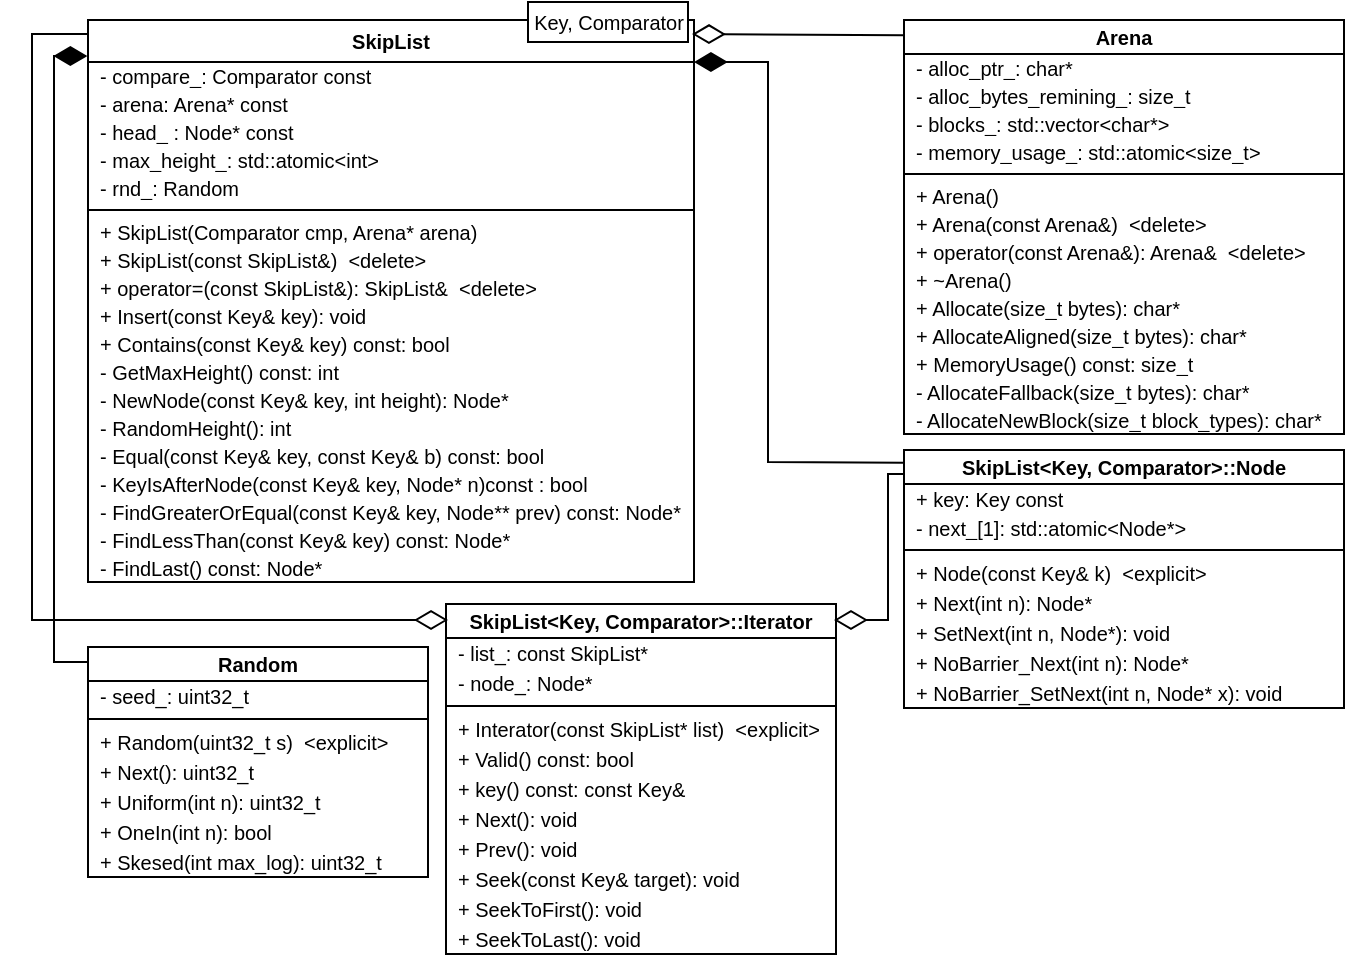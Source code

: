 <mxfile version="12.1.0" type="device" pages="1"><diagram id="nDmuBW9h7p2_wenKGpNe" name="Page-1"><mxGraphModel dx="927" dy="534" grid="1" gridSize="10" guides="1" tooltips="1" connect="1" arrows="1" fold="1" page="1" pageScale="1" pageWidth="1654" pageHeight="1169" math="0" shadow="0"><root><mxCell id="0"/><mxCell id="1" parent="0"/><mxCell id="Gac1oFfl-_KmYqMjaavx-148" value="SkipList" style="swimlane;fontStyle=1;align=center;verticalAlign=middle;childLayout=stackLayout;horizontal=1;startSize=21;horizontalStack=0;resizeParent=1;resizeParentMax=0;resizeLast=0;collapsible=1;marginBottom=0;fontSize=10;" parent="1" vertex="1"><mxGeometry x="450" y="79" width="303" height="281" as="geometry"/></mxCell><mxCell id="Gac1oFfl-_KmYqMjaavx-149" value="- compare_: Comparator const" style="text;strokeColor=none;fillColor=none;align=left;verticalAlign=middle;spacingLeft=4;spacingRight=4;overflow=hidden;rotatable=0;points=[[0,0.5],[1,0.5]];portConstraint=eastwest;fontSize=10;" parent="Gac1oFfl-_KmYqMjaavx-148" vertex="1"><mxGeometry y="21" width="303" height="14" as="geometry"/></mxCell><mxCell id="Gac1oFfl-_KmYqMjaavx-150" value="- arena: Arena* const" style="text;strokeColor=none;fillColor=none;align=left;verticalAlign=middle;spacingLeft=4;spacingRight=4;overflow=hidden;rotatable=0;points=[[0,0.5],[1,0.5]];portConstraint=eastwest;fontSize=10;" parent="Gac1oFfl-_KmYqMjaavx-148" vertex="1"><mxGeometry y="35" width="303" height="14" as="geometry"/></mxCell><mxCell id="Gac1oFfl-_KmYqMjaavx-151" value="- head_ : Node* const" style="text;strokeColor=none;fillColor=none;align=left;verticalAlign=middle;spacingLeft=4;spacingRight=4;overflow=hidden;rotatable=0;points=[[0,0.5],[1,0.5]];portConstraint=eastwest;fontSize=10;" parent="Gac1oFfl-_KmYqMjaavx-148" vertex="1"><mxGeometry y="49" width="303" height="14" as="geometry"/></mxCell><mxCell id="Gac1oFfl-_KmYqMjaavx-152" value="- max_height_: std::atomic&lt;int&gt;" style="text;strokeColor=none;fillColor=none;align=left;verticalAlign=middle;spacingLeft=4;spacingRight=4;overflow=hidden;rotatable=0;points=[[0,0.5],[1,0.5]];portConstraint=eastwest;fontSize=10;" parent="Gac1oFfl-_KmYqMjaavx-148" vertex="1"><mxGeometry y="63" width="303" height="14" as="geometry"/></mxCell><mxCell id="Gac1oFfl-_KmYqMjaavx-153" value="- rnd_: Random" style="text;strokeColor=none;fillColor=none;align=left;verticalAlign=middle;spacingLeft=4;spacingRight=4;overflow=hidden;rotatable=0;points=[[0,0.5],[1,0.5]];portConstraint=eastwest;fontSize=10;" parent="Gac1oFfl-_KmYqMjaavx-148" vertex="1"><mxGeometry y="77" width="303" height="14" as="geometry"/></mxCell><mxCell id="Gac1oFfl-_KmYqMjaavx-155" value="" style="line;strokeWidth=1;fillColor=none;align=left;verticalAlign=middle;spacingTop=-1;spacingLeft=3;spacingRight=3;rotatable=0;labelPosition=right;points=[];portConstraint=eastwest;" parent="Gac1oFfl-_KmYqMjaavx-148" vertex="1"><mxGeometry y="91" width="303" height="8" as="geometry"/></mxCell><mxCell id="Gac1oFfl-_KmYqMjaavx-156" value="+ SkipList(Comparator cmp, Arena* arena) " style="text;strokeColor=none;fillColor=none;align=left;verticalAlign=middle;spacingLeft=4;spacingRight=4;overflow=hidden;rotatable=0;points=[[0,0.5],[1,0.5]];portConstraint=eastwest;fontSize=10;fontStyle=0" parent="Gac1oFfl-_KmYqMjaavx-148" vertex="1"><mxGeometry y="99" width="303" height="14" as="geometry"/></mxCell><mxCell id="Gac1oFfl-_KmYqMjaavx-157" value="+ SkipList(const SkipList&amp;)  &lt;delete&gt;" style="text;strokeColor=none;fillColor=none;align=left;verticalAlign=middle;spacingLeft=4;spacingRight=4;overflow=hidden;rotatable=0;points=[[0,0.5],[1,0.5]];portConstraint=eastwest;fontSize=10;fontStyle=0" parent="Gac1oFfl-_KmYqMjaavx-148" vertex="1"><mxGeometry y="113" width="303" height="14" as="geometry"/></mxCell><mxCell id="Gac1oFfl-_KmYqMjaavx-158" value="+ operator=(const SkipList&amp;): SkipList&amp;  &lt;delete&gt;" style="text;strokeColor=none;fillColor=none;align=left;verticalAlign=middle;spacingLeft=4;spacingRight=4;overflow=hidden;rotatable=0;points=[[0,0.5],[1,0.5]];portConstraint=eastwest;fontSize=10;fontStyle=0" parent="Gac1oFfl-_KmYqMjaavx-148" vertex="1"><mxGeometry y="127" width="303" height="14" as="geometry"/></mxCell><mxCell id="Gac1oFfl-_KmYqMjaavx-159" value="+ Insert(const Key&amp; key): void" style="text;strokeColor=none;fillColor=none;align=left;verticalAlign=middle;spacingLeft=4;spacingRight=4;overflow=hidden;rotatable=0;points=[[0,0.5],[1,0.5]];portConstraint=eastwest;fontSize=10;fontStyle=0" parent="Gac1oFfl-_KmYqMjaavx-148" vertex="1"><mxGeometry y="141" width="303" height="14" as="geometry"/></mxCell><mxCell id="Gac1oFfl-_KmYqMjaavx-160" value="+ Contains(const Key&amp; key) const: bool" style="text;strokeColor=none;fillColor=none;align=left;verticalAlign=middle;spacingLeft=4;spacingRight=4;overflow=hidden;rotatable=0;points=[[0,0.5],[1,0.5]];portConstraint=eastwest;fontSize=10;fontStyle=0" parent="Gac1oFfl-_KmYqMjaavx-148" vertex="1"><mxGeometry y="155" width="303" height="14" as="geometry"/></mxCell><mxCell id="Gac1oFfl-_KmYqMjaavx-163" value="- GetMaxHeight() const: int" style="text;strokeColor=none;fillColor=none;align=left;verticalAlign=middle;spacingLeft=4;spacingRight=4;overflow=hidden;rotatable=0;points=[[0,0.5],[1,0.5]];portConstraint=eastwest;fontSize=10;" parent="Gac1oFfl-_KmYqMjaavx-148" vertex="1"><mxGeometry y="169" width="303" height="14" as="geometry"/></mxCell><mxCell id="Gac1oFfl-_KmYqMjaavx-164" value="- NewNode(const Key&amp; key, int height): Node*" style="text;strokeColor=none;fillColor=none;align=left;verticalAlign=middle;spacingLeft=4;spacingRight=4;overflow=hidden;rotatable=0;points=[[0,0.5],[1,0.5]];portConstraint=eastwest;fontSize=10;" parent="Gac1oFfl-_KmYqMjaavx-148" vertex="1"><mxGeometry y="183" width="303" height="14" as="geometry"/></mxCell><mxCell id="Gac1oFfl-_KmYqMjaavx-165" value="- RandomHeight(): int" style="text;strokeColor=none;fillColor=none;align=left;verticalAlign=middle;spacingLeft=4;spacingRight=4;overflow=hidden;rotatable=0;points=[[0,0.5],[1,0.5]];portConstraint=eastwest;fontSize=10;" parent="Gac1oFfl-_KmYqMjaavx-148" vertex="1"><mxGeometry y="197" width="303" height="14" as="geometry"/></mxCell><mxCell id="Gac1oFfl-_KmYqMjaavx-166" value="- Equal(const Key&amp; key, const Key&amp; b) const: bool" style="text;strokeColor=none;fillColor=none;align=left;verticalAlign=middle;spacingLeft=4;spacingRight=4;overflow=hidden;rotatable=0;points=[[0,0.5],[1,0.5]];portConstraint=eastwest;fontSize=10;" parent="Gac1oFfl-_KmYqMjaavx-148" vertex="1"><mxGeometry y="211" width="303" height="14" as="geometry"/></mxCell><mxCell id="Gac1oFfl-_KmYqMjaavx-167" value="- KeyIsAfterNode(const Key&amp; key, Node* n)const : bool" style="text;strokeColor=none;fillColor=none;align=left;verticalAlign=middle;spacingLeft=4;spacingRight=4;overflow=hidden;rotatable=0;points=[[0,0.5],[1,0.5]];portConstraint=eastwest;fontSize=10;" parent="Gac1oFfl-_KmYqMjaavx-148" vertex="1"><mxGeometry y="225" width="303" height="14" as="geometry"/></mxCell><mxCell id="Gac1oFfl-_KmYqMjaavx-168" value="- FindGreaterOrEqual(const Key&amp; key, Node** prev) const: Node*" style="text;strokeColor=none;fillColor=none;align=left;verticalAlign=middle;spacingLeft=4;spacingRight=4;overflow=hidden;rotatable=0;points=[[0,0.5],[1,0.5]];portConstraint=eastwest;fontSize=10;" parent="Gac1oFfl-_KmYqMjaavx-148" vertex="1"><mxGeometry y="239" width="303" height="14" as="geometry"/></mxCell><mxCell id="Gac1oFfl-_KmYqMjaavx-154" value="- FindLessThan(const Key&amp; key) const: Node*" style="text;strokeColor=none;fillColor=none;align=left;verticalAlign=middle;spacingLeft=4;spacingRight=4;overflow=hidden;rotatable=0;points=[[0,0.5],[1,0.5]];portConstraint=eastwest;fontSize=10;" parent="Gac1oFfl-_KmYqMjaavx-148" vertex="1"><mxGeometry y="253" width="303" height="14" as="geometry"/></mxCell><mxCell id="Gac1oFfl-_KmYqMjaavx-169" value="- FindLast() const: Node*" style="text;strokeColor=none;fillColor=none;align=left;verticalAlign=middle;spacingLeft=4;spacingRight=4;overflow=hidden;rotatable=0;points=[[0,0.5],[1,0.5]];portConstraint=eastwest;fontSize=10;" parent="Gac1oFfl-_KmYqMjaavx-148" vertex="1"><mxGeometry y="267" width="303" height="14" as="geometry"/></mxCell><mxCell id="Gac1oFfl-_KmYqMjaavx-171" value="&lt;span style=&quot;text-align: left&quot;&gt;Key, Comparator&lt;/span&gt;" style="html=1;fontSize=10;" parent="1" vertex="1"><mxGeometry x="670" y="70" width="80" height="20" as="geometry"/></mxCell><mxCell id="Gac1oFfl-_KmYqMjaavx-181" value="SkipList&lt;Key, Comparator&gt;::Node" style="swimlane;fontStyle=1;align=center;verticalAlign=middle;childLayout=stackLayout;horizontal=1;startSize=17;horizontalStack=0;resizeParent=1;resizeParentMax=0;resizeLast=0;collapsible=1;marginBottom=0;fontSize=10;" parent="1" vertex="1"><mxGeometry x="858" y="294" width="220" height="129" as="geometry"/></mxCell><mxCell id="Gac1oFfl-_KmYqMjaavx-196" value="+ key: Key const" style="text;strokeColor=none;fillColor=none;align=left;verticalAlign=middle;spacingLeft=4;spacingRight=4;overflow=hidden;rotatable=0;points=[[0,0.5],[1,0.5]];portConstraint=eastwest;fontSize=10;" parent="Gac1oFfl-_KmYqMjaavx-181" vertex="1"><mxGeometry y="17" width="220" height="15" as="geometry"/></mxCell><mxCell id="Gac1oFfl-_KmYqMjaavx-182" value="- next_[1]: std::atomic&lt;Node*&gt;" style="text;strokeColor=none;fillColor=none;align=left;verticalAlign=middle;spacingLeft=4;spacingRight=4;overflow=hidden;rotatable=0;points=[[0,0.5],[1,0.5]];portConstraint=eastwest;fontSize=10;" parent="Gac1oFfl-_KmYqMjaavx-181" vertex="1"><mxGeometry y="32" width="220" height="14" as="geometry"/></mxCell><mxCell id="Gac1oFfl-_KmYqMjaavx-188" value="" style="line;strokeWidth=1;fillColor=none;align=left;verticalAlign=middle;spacingTop=-1;spacingLeft=3;spacingRight=3;rotatable=0;labelPosition=right;points=[];portConstraint=eastwest;" parent="Gac1oFfl-_KmYqMjaavx-181" vertex="1"><mxGeometry y="46" width="220" height="8" as="geometry"/></mxCell><mxCell id="Gac1oFfl-_KmYqMjaavx-198" value="+ Node(const Key&amp; k)  &lt;explicit&gt;" style="text;strokeColor=none;fillColor=none;align=left;verticalAlign=middle;spacingLeft=4;spacingRight=4;overflow=hidden;rotatable=0;points=[[0,0.5],[1,0.5]];portConstraint=eastwest;fontSize=10;" parent="Gac1oFfl-_KmYqMjaavx-181" vertex="1"><mxGeometry y="54" width="220" height="15" as="geometry"/></mxCell><mxCell id="Gac1oFfl-_KmYqMjaavx-199" value="+ Next(int n): Node*" style="text;strokeColor=none;fillColor=none;align=left;verticalAlign=middle;spacingLeft=4;spacingRight=4;overflow=hidden;rotatable=0;points=[[0,0.5],[1,0.5]];portConstraint=eastwest;fontSize=10;" parent="Gac1oFfl-_KmYqMjaavx-181" vertex="1"><mxGeometry y="69" width="220" height="15" as="geometry"/></mxCell><mxCell id="Gac1oFfl-_KmYqMjaavx-200" value="+ SetNext(int n, Node*): void" style="text;strokeColor=none;fillColor=none;align=left;verticalAlign=middle;spacingLeft=4;spacingRight=4;overflow=hidden;rotatable=0;points=[[0,0.5],[1,0.5]];portConstraint=eastwest;fontSize=10;" parent="Gac1oFfl-_KmYqMjaavx-181" vertex="1"><mxGeometry y="84" width="220" height="15" as="geometry"/></mxCell><mxCell id="Gac1oFfl-_KmYqMjaavx-201" value="+ NoBarrier_Next(int n): Node*" style="text;strokeColor=none;fillColor=none;align=left;verticalAlign=middle;spacingLeft=4;spacingRight=4;overflow=hidden;rotatable=0;points=[[0,0.5],[1,0.5]];portConstraint=eastwest;fontSize=10;" parent="Gac1oFfl-_KmYqMjaavx-181" vertex="1"><mxGeometry y="99" width="220" height="15" as="geometry"/></mxCell><mxCell id="Gac1oFfl-_KmYqMjaavx-202" value="+ NoBarrier_SetNext(int n, Node* x): void" style="text;strokeColor=none;fillColor=none;align=left;verticalAlign=middle;spacingLeft=4;spacingRight=4;overflow=hidden;rotatable=0;points=[[0,0.5],[1,0.5]];portConstraint=eastwest;fontSize=10;" parent="Gac1oFfl-_KmYqMjaavx-181" vertex="1"><mxGeometry y="114" width="220" height="15" as="geometry"/></mxCell><mxCell id="Gac1oFfl-_KmYqMjaavx-203" value="Arena" style="swimlane;fontStyle=1;align=center;verticalAlign=middle;childLayout=stackLayout;horizontal=1;startSize=17;horizontalStack=0;resizeParent=1;resizeParentMax=0;resizeLast=0;collapsible=1;marginBottom=0;fontSize=10;" parent="1" vertex="1"><mxGeometry x="858" y="79" width="220" height="207" as="geometry"/></mxCell><mxCell id="Gac1oFfl-_KmYqMjaavx-204" value="- alloc_ptr_: char*" style="text;strokeColor=none;fillColor=none;align=left;verticalAlign=middle;spacingLeft=4;spacingRight=4;overflow=hidden;rotatable=0;points=[[0,0.5],[1,0.5]];portConstraint=eastwest;fontSize=10;" parent="Gac1oFfl-_KmYqMjaavx-203" vertex="1"><mxGeometry y="17" width="220" height="14" as="geometry"/></mxCell><mxCell id="Gac1oFfl-_KmYqMjaavx-205" value="- alloc_bytes_remining_: size_t" style="text;strokeColor=none;fillColor=none;align=left;verticalAlign=middle;spacingLeft=4;spacingRight=4;overflow=hidden;rotatable=0;points=[[0,0.5],[1,0.5]];portConstraint=eastwest;fontSize=10;" parent="Gac1oFfl-_KmYqMjaavx-203" vertex="1"><mxGeometry y="31" width="220" height="14" as="geometry"/></mxCell><mxCell id="Gac1oFfl-_KmYqMjaavx-206" value="- blocks_: std::vector&lt;char*&gt;" style="text;strokeColor=none;fillColor=none;align=left;verticalAlign=middle;spacingLeft=4;spacingRight=4;overflow=hidden;rotatable=0;points=[[0,0.5],[1,0.5]];portConstraint=eastwest;fontSize=10;" parent="Gac1oFfl-_KmYqMjaavx-203" vertex="1"><mxGeometry y="45" width="220" height="14" as="geometry"/></mxCell><mxCell id="Gac1oFfl-_KmYqMjaavx-207" value="- memory_usage_: std::atomic&lt;size_t&gt;" style="text;strokeColor=none;fillColor=none;align=left;verticalAlign=middle;spacingLeft=4;spacingRight=4;overflow=hidden;rotatable=0;points=[[0,0.5],[1,0.5]];portConstraint=eastwest;fontSize=10;" parent="Gac1oFfl-_KmYqMjaavx-203" vertex="1"><mxGeometry y="59" width="220" height="14" as="geometry"/></mxCell><mxCell id="Gac1oFfl-_KmYqMjaavx-208" value="" style="line;strokeWidth=1;fillColor=none;align=left;verticalAlign=middle;spacingTop=-1;spacingLeft=3;spacingRight=3;rotatable=0;labelPosition=right;points=[];portConstraint=eastwest;" parent="Gac1oFfl-_KmYqMjaavx-203" vertex="1"><mxGeometry y="73" width="220" height="8" as="geometry"/></mxCell><mxCell id="Gac1oFfl-_KmYqMjaavx-209" value="+ Arena()" style="text;strokeColor=none;fillColor=none;align=left;verticalAlign=middle;spacingLeft=4;spacingRight=4;overflow=hidden;rotatable=0;points=[[0,0.5],[1,0.5]];portConstraint=eastwest;fontSize=10;fontStyle=0" parent="Gac1oFfl-_KmYqMjaavx-203" vertex="1"><mxGeometry y="81" width="220" height="14" as="geometry"/></mxCell><mxCell id="Gac1oFfl-_KmYqMjaavx-210" value="+ Arena(const Arena&amp;)  &lt;delete&gt;" style="text;strokeColor=none;fillColor=none;align=left;verticalAlign=middle;spacingLeft=4;spacingRight=4;overflow=hidden;rotatable=0;points=[[0,0.5],[1,0.5]];portConstraint=eastwest;fontSize=10;fontStyle=0" parent="Gac1oFfl-_KmYqMjaavx-203" vertex="1"><mxGeometry y="95" width="220" height="14" as="geometry"/></mxCell><mxCell id="Gac1oFfl-_KmYqMjaavx-211" value="+ operator(const Arena&amp;): Arena&amp;  &lt;delete&gt;" style="text;strokeColor=none;fillColor=none;align=left;verticalAlign=middle;spacingLeft=4;spacingRight=4;overflow=hidden;rotatable=0;points=[[0,0.5],[1,0.5]];portConstraint=eastwest;fontSize=10;fontStyle=0" parent="Gac1oFfl-_KmYqMjaavx-203" vertex="1"><mxGeometry y="109" width="220" height="14" as="geometry"/></mxCell><mxCell id="Gac1oFfl-_KmYqMjaavx-212" value="+ ~Arena()" style="text;strokeColor=none;fillColor=none;align=left;verticalAlign=middle;spacingLeft=4;spacingRight=4;overflow=hidden;rotatable=0;points=[[0,0.5],[1,0.5]];portConstraint=eastwest;fontSize=10;fontStyle=0" parent="Gac1oFfl-_KmYqMjaavx-203" vertex="1"><mxGeometry y="123" width="220" height="14" as="geometry"/></mxCell><mxCell id="Gac1oFfl-_KmYqMjaavx-213" value="+ Allocate(size_t bytes): char*" style="text;strokeColor=none;fillColor=none;align=left;verticalAlign=middle;spacingLeft=4;spacingRight=4;overflow=hidden;rotatable=0;points=[[0,0.5],[1,0.5]];portConstraint=eastwest;fontSize=10;fontStyle=0" parent="Gac1oFfl-_KmYqMjaavx-203" vertex="1"><mxGeometry y="137" width="220" height="14" as="geometry"/></mxCell><mxCell id="Gac1oFfl-_KmYqMjaavx-214" value="+ AllocateAligned(size_t bytes): char*" style="text;strokeColor=none;fillColor=none;align=left;verticalAlign=middle;spacingLeft=4;spacingRight=4;overflow=hidden;rotatable=0;points=[[0,0.5],[1,0.5]];portConstraint=eastwest;fontSize=10;fontStyle=0" parent="Gac1oFfl-_KmYqMjaavx-203" vertex="1"><mxGeometry y="151" width="220" height="14" as="geometry"/></mxCell><mxCell id="Gac1oFfl-_KmYqMjaavx-215" value="+ MemoryUsage() const: size_t" style="text;strokeColor=none;fillColor=none;align=left;verticalAlign=middle;spacingLeft=4;spacingRight=4;overflow=hidden;rotatable=0;points=[[0,0.5],[1,0.5]];portConstraint=eastwest;fontSize=10;fontStyle=0" parent="Gac1oFfl-_KmYqMjaavx-203" vertex="1"><mxGeometry y="165" width="220" height="14" as="geometry"/></mxCell><mxCell id="Gac1oFfl-_KmYqMjaavx-216" value="- AllocateFallback(size_t bytes): char*" style="text;strokeColor=none;fillColor=none;align=left;verticalAlign=middle;spacingLeft=4;spacingRight=4;overflow=hidden;rotatable=0;points=[[0,0.5],[1,0.5]];portConstraint=eastwest;fontSize=10;" parent="Gac1oFfl-_KmYqMjaavx-203" vertex="1"><mxGeometry y="179" width="220" height="14" as="geometry"/></mxCell><mxCell id="Gac1oFfl-_KmYqMjaavx-217" value="- AllocateNewBlock(size_t block_types): char*" style="text;strokeColor=none;fillColor=none;align=left;verticalAlign=middle;spacingLeft=4;spacingRight=4;overflow=hidden;rotatable=0;points=[[0,0.5],[1,0.5]];portConstraint=eastwest;fontSize=10;" parent="Gac1oFfl-_KmYqMjaavx-203" vertex="1"><mxGeometry y="193" width="220" height="14" as="geometry"/></mxCell><mxCell id="Gac1oFfl-_KmYqMjaavx-218" value="" style="endArrow=diamondThin;endFill=0;endSize=14;html=1;fontSize=10;exitX=0;exitY=0.037;exitDx=0;exitDy=0;exitPerimeter=0;" parent="1" edge="1" source="Gac1oFfl-_KmYqMjaavx-203"><mxGeometry width="160" relative="1" as="geometry"><mxPoint x="820" y="86" as="sourcePoint"/><mxPoint x="752" y="86" as="targetPoint"/></mxGeometry></mxCell><mxCell id="Gac1oFfl-_KmYqMjaavx-219" value="" style="endArrow=diamondThin;endFill=1;endSize=14;html=1;fontSize=10;entryX=0.99;entryY=0;entryDx=0;entryDy=0;entryPerimeter=0;rounded=0;exitX=0;exitY=0.049;exitDx=0;exitDy=0;exitPerimeter=0;" parent="1" edge="1" source="Gac1oFfl-_KmYqMjaavx-181"><mxGeometry width="160" relative="1" as="geometry"><mxPoint x="820" y="300" as="sourcePoint"/><mxPoint x="752.97" y="100" as="targetPoint"/><Array as="points"><mxPoint x="790" y="300"/><mxPoint x="790" y="100"/></Array></mxGeometry></mxCell><mxCell id="Gac1oFfl-_KmYqMjaavx-220" value="Random" style="swimlane;fontStyle=1;align=center;verticalAlign=middle;childLayout=stackLayout;horizontal=1;startSize=17;horizontalStack=0;resizeParent=1;resizeParentMax=0;resizeLast=0;collapsible=1;marginBottom=0;fontSize=10;" parent="1" vertex="1"><mxGeometry x="450" y="392.5" width="170" height="115" as="geometry"/></mxCell><mxCell id="Gac1oFfl-_KmYqMjaavx-221" value="- seed_: uint32_t" style="text;strokeColor=none;fillColor=none;align=left;verticalAlign=middle;spacingLeft=4;spacingRight=4;overflow=hidden;rotatable=0;points=[[0,0.5],[1,0.5]];portConstraint=eastwest;fontSize=10;" parent="Gac1oFfl-_KmYqMjaavx-220" vertex="1"><mxGeometry y="17" width="170" height="15" as="geometry"/></mxCell><mxCell id="Gac1oFfl-_KmYqMjaavx-223" value="" style="line;strokeWidth=1;fillColor=none;align=left;verticalAlign=middle;spacingTop=-1;spacingLeft=3;spacingRight=3;rotatable=0;labelPosition=right;points=[];portConstraint=eastwest;" parent="Gac1oFfl-_KmYqMjaavx-220" vertex="1"><mxGeometry y="32" width="170" height="8" as="geometry"/></mxCell><mxCell id="Gac1oFfl-_KmYqMjaavx-224" value="+ Random(uint32_t s)  &lt;explicit&gt;" style="text;strokeColor=none;fillColor=none;align=left;verticalAlign=middle;spacingLeft=4;spacingRight=4;overflow=hidden;rotatable=0;points=[[0,0.5],[1,0.5]];portConstraint=eastwest;fontSize=10;" parent="Gac1oFfl-_KmYqMjaavx-220" vertex="1"><mxGeometry y="40" width="170" height="15" as="geometry"/></mxCell><mxCell id="Gac1oFfl-_KmYqMjaavx-225" value="+ Next(): uint32_t" style="text;strokeColor=none;fillColor=none;align=left;verticalAlign=middle;spacingLeft=4;spacingRight=4;overflow=hidden;rotatable=0;points=[[0,0.5],[1,0.5]];portConstraint=eastwest;fontSize=10;" parent="Gac1oFfl-_KmYqMjaavx-220" vertex="1"><mxGeometry y="55" width="170" height="15" as="geometry"/></mxCell><mxCell id="Gac1oFfl-_KmYqMjaavx-226" value="+ Uniform(int n): uint32_t" style="text;strokeColor=none;fillColor=none;align=left;verticalAlign=middle;spacingLeft=4;spacingRight=4;overflow=hidden;rotatable=0;points=[[0,0.5],[1,0.5]];portConstraint=eastwest;fontSize=10;" parent="Gac1oFfl-_KmYqMjaavx-220" vertex="1"><mxGeometry y="70" width="170" height="15" as="geometry"/></mxCell><mxCell id="Gac1oFfl-_KmYqMjaavx-227" value="+ OneIn(int n): bool" style="text;strokeColor=none;fillColor=none;align=left;verticalAlign=middle;spacingLeft=4;spacingRight=4;overflow=hidden;rotatable=0;points=[[0,0.5],[1,0.5]];portConstraint=eastwest;fontSize=10;" parent="Gac1oFfl-_KmYqMjaavx-220" vertex="1"><mxGeometry y="85" width="170" height="15" as="geometry"/></mxCell><mxCell id="Gac1oFfl-_KmYqMjaavx-228" value="+ Skesed(int max_log): uint32_t" style="text;strokeColor=none;fillColor=none;align=left;verticalAlign=middle;spacingLeft=4;spacingRight=4;overflow=hidden;rotatable=0;points=[[0,0.5],[1,0.5]];portConstraint=eastwest;fontSize=10;" parent="Gac1oFfl-_KmYqMjaavx-220" vertex="1"><mxGeometry y="100" width="170" height="15" as="geometry"/></mxCell><mxCell id="Gac1oFfl-_KmYqMjaavx-229" value="" style="endArrow=diamondThin;endFill=1;endSize=14;html=1;fontSize=10;entryX=-0.011;entryY=-0.212;entryDx=0;entryDy=0;entryPerimeter=0;rounded=0;" parent="1" edge="1"><mxGeometry width="160" relative="1" as="geometry"><mxPoint x="450" y="400" as="sourcePoint"/><mxPoint x="449.667" y="97.032" as="targetPoint"/><Array as="points"><mxPoint x="433" y="400"/><mxPoint x="433" y="97"/></Array></mxGeometry></mxCell><mxCell id="6xbnNFwerpiERFmxqwV5-1" value="SkipList&lt;Key, Comparator&gt;::Iterator" style="swimlane;fontStyle=1;align=center;verticalAlign=middle;childLayout=stackLayout;horizontal=1;startSize=17;horizontalStack=0;resizeParent=1;resizeParentMax=0;resizeLast=0;collapsible=1;marginBottom=0;fontSize=10;" vertex="1" parent="1"><mxGeometry x="629" y="371" width="195" height="175" as="geometry"/></mxCell><mxCell id="6xbnNFwerpiERFmxqwV5-2" value="- list_: const SkipList*" style="text;strokeColor=none;fillColor=none;align=left;verticalAlign=middle;spacingLeft=4;spacingRight=4;overflow=hidden;rotatable=0;points=[[0,0.5],[1,0.5]];portConstraint=eastwest;fontSize=10;" vertex="1" parent="6xbnNFwerpiERFmxqwV5-1"><mxGeometry y="17" width="195" height="15" as="geometry"/></mxCell><mxCell id="6xbnNFwerpiERFmxqwV5-9" value="- node_: Node*" style="text;strokeColor=none;fillColor=none;align=left;verticalAlign=middle;spacingLeft=4;spacingRight=4;overflow=hidden;rotatable=0;points=[[0,0.5],[1,0.5]];portConstraint=eastwest;fontSize=10;" vertex="1" parent="6xbnNFwerpiERFmxqwV5-1"><mxGeometry y="32" width="195" height="15" as="geometry"/></mxCell><mxCell id="6xbnNFwerpiERFmxqwV5-3" value="" style="line;strokeWidth=1;fillColor=none;align=left;verticalAlign=middle;spacingTop=-1;spacingLeft=3;spacingRight=3;rotatable=0;labelPosition=right;points=[];portConstraint=eastwest;" vertex="1" parent="6xbnNFwerpiERFmxqwV5-1"><mxGeometry y="47" width="195" height="8" as="geometry"/></mxCell><mxCell id="6xbnNFwerpiERFmxqwV5-4" value="+ Interator(const SkipList* list)  &lt;explicit&gt;" style="text;strokeColor=none;fillColor=none;align=left;verticalAlign=middle;spacingLeft=4;spacingRight=4;overflow=hidden;rotatable=0;points=[[0,0.5],[1,0.5]];portConstraint=eastwest;fontSize=10;" vertex="1" parent="6xbnNFwerpiERFmxqwV5-1"><mxGeometry y="55" width="195" height="15" as="geometry"/></mxCell><mxCell id="6xbnNFwerpiERFmxqwV5-5" value="+ Valid() const: bool" style="text;strokeColor=none;fillColor=none;align=left;verticalAlign=middle;spacingLeft=4;spacingRight=4;overflow=hidden;rotatable=0;points=[[0,0.5],[1,0.5]];portConstraint=eastwest;fontSize=10;" vertex="1" parent="6xbnNFwerpiERFmxqwV5-1"><mxGeometry y="70" width="195" height="15" as="geometry"/></mxCell><mxCell id="6xbnNFwerpiERFmxqwV5-6" value="+ key() const: const Key&amp;" style="text;strokeColor=none;fillColor=none;align=left;verticalAlign=middle;spacingLeft=4;spacingRight=4;overflow=hidden;rotatable=0;points=[[0,0.5],[1,0.5]];portConstraint=eastwest;fontSize=10;" vertex="1" parent="6xbnNFwerpiERFmxqwV5-1"><mxGeometry y="85" width="195" height="15" as="geometry"/></mxCell><mxCell id="6xbnNFwerpiERFmxqwV5-7" value="+ Next(): void" style="text;strokeColor=none;fillColor=none;align=left;verticalAlign=middle;spacingLeft=4;spacingRight=4;overflow=hidden;rotatable=0;points=[[0,0.5],[1,0.5]];portConstraint=eastwest;fontSize=10;" vertex="1" parent="6xbnNFwerpiERFmxqwV5-1"><mxGeometry y="100" width="195" height="15" as="geometry"/></mxCell><mxCell id="6xbnNFwerpiERFmxqwV5-8" value="+ Prev(): void" style="text;strokeColor=none;fillColor=none;align=left;verticalAlign=middle;spacingLeft=4;spacingRight=4;overflow=hidden;rotatable=0;points=[[0,0.5],[1,0.5]];portConstraint=eastwest;fontSize=10;" vertex="1" parent="6xbnNFwerpiERFmxqwV5-1"><mxGeometry y="115" width="195" height="15" as="geometry"/></mxCell><mxCell id="6xbnNFwerpiERFmxqwV5-10" value="+ Seek(const Key&amp; target): void" style="text;strokeColor=none;fillColor=none;align=left;verticalAlign=middle;spacingLeft=4;spacingRight=4;overflow=hidden;rotatable=0;points=[[0,0.5],[1,0.5]];portConstraint=eastwest;fontSize=10;" vertex="1" parent="6xbnNFwerpiERFmxqwV5-1"><mxGeometry y="130" width="195" height="15" as="geometry"/></mxCell><mxCell id="6xbnNFwerpiERFmxqwV5-11" value="+ SeekToFirst(): void" style="text;strokeColor=none;fillColor=none;align=left;verticalAlign=middle;spacingLeft=4;spacingRight=4;overflow=hidden;rotatable=0;points=[[0,0.5],[1,0.5]];portConstraint=eastwest;fontSize=10;" vertex="1" parent="6xbnNFwerpiERFmxqwV5-1"><mxGeometry y="145" width="195" height="15" as="geometry"/></mxCell><mxCell id="6xbnNFwerpiERFmxqwV5-12" value="+ SeekToLast(): void" style="text;strokeColor=none;fillColor=none;align=left;verticalAlign=middle;spacingLeft=4;spacingRight=4;overflow=hidden;rotatable=0;points=[[0,0.5],[1,0.5]];portConstraint=eastwest;fontSize=10;" vertex="1" parent="6xbnNFwerpiERFmxqwV5-1"><mxGeometry y="160" width="195" height="15" as="geometry"/></mxCell><mxCell id="6xbnNFwerpiERFmxqwV5-13" value="" style="endArrow=diamondThin;endFill=0;endSize=14;html=1;fontSize=10;exitX=-0.008;exitY=0.025;exitDx=0;exitDy=0;exitPerimeter=0;rounded=0;" edge="1" parent="1"><mxGeometry width="160" relative="1" as="geometry"><mxPoint x="449.576" y="86.025" as="sourcePoint"/><mxPoint x="630" y="379" as="targetPoint"/><Array as="points"><mxPoint x="422" y="86"/><mxPoint x="422" y="379"/></Array></mxGeometry></mxCell><mxCell id="6xbnNFwerpiERFmxqwV5-14" value="" style="endArrow=diamondThin;endFill=0;endSize=14;html=1;fontSize=10;rounded=0;" edge="1" parent="1"><mxGeometry width="160" relative="1" as="geometry"><mxPoint x="858" y="306" as="sourcePoint"/><mxPoint x="823" y="379" as="targetPoint"/><Array as="points"><mxPoint x="850" y="306"/><mxPoint x="850" y="379"/></Array></mxGeometry></mxCell></root></mxGraphModel></diagram></mxfile>